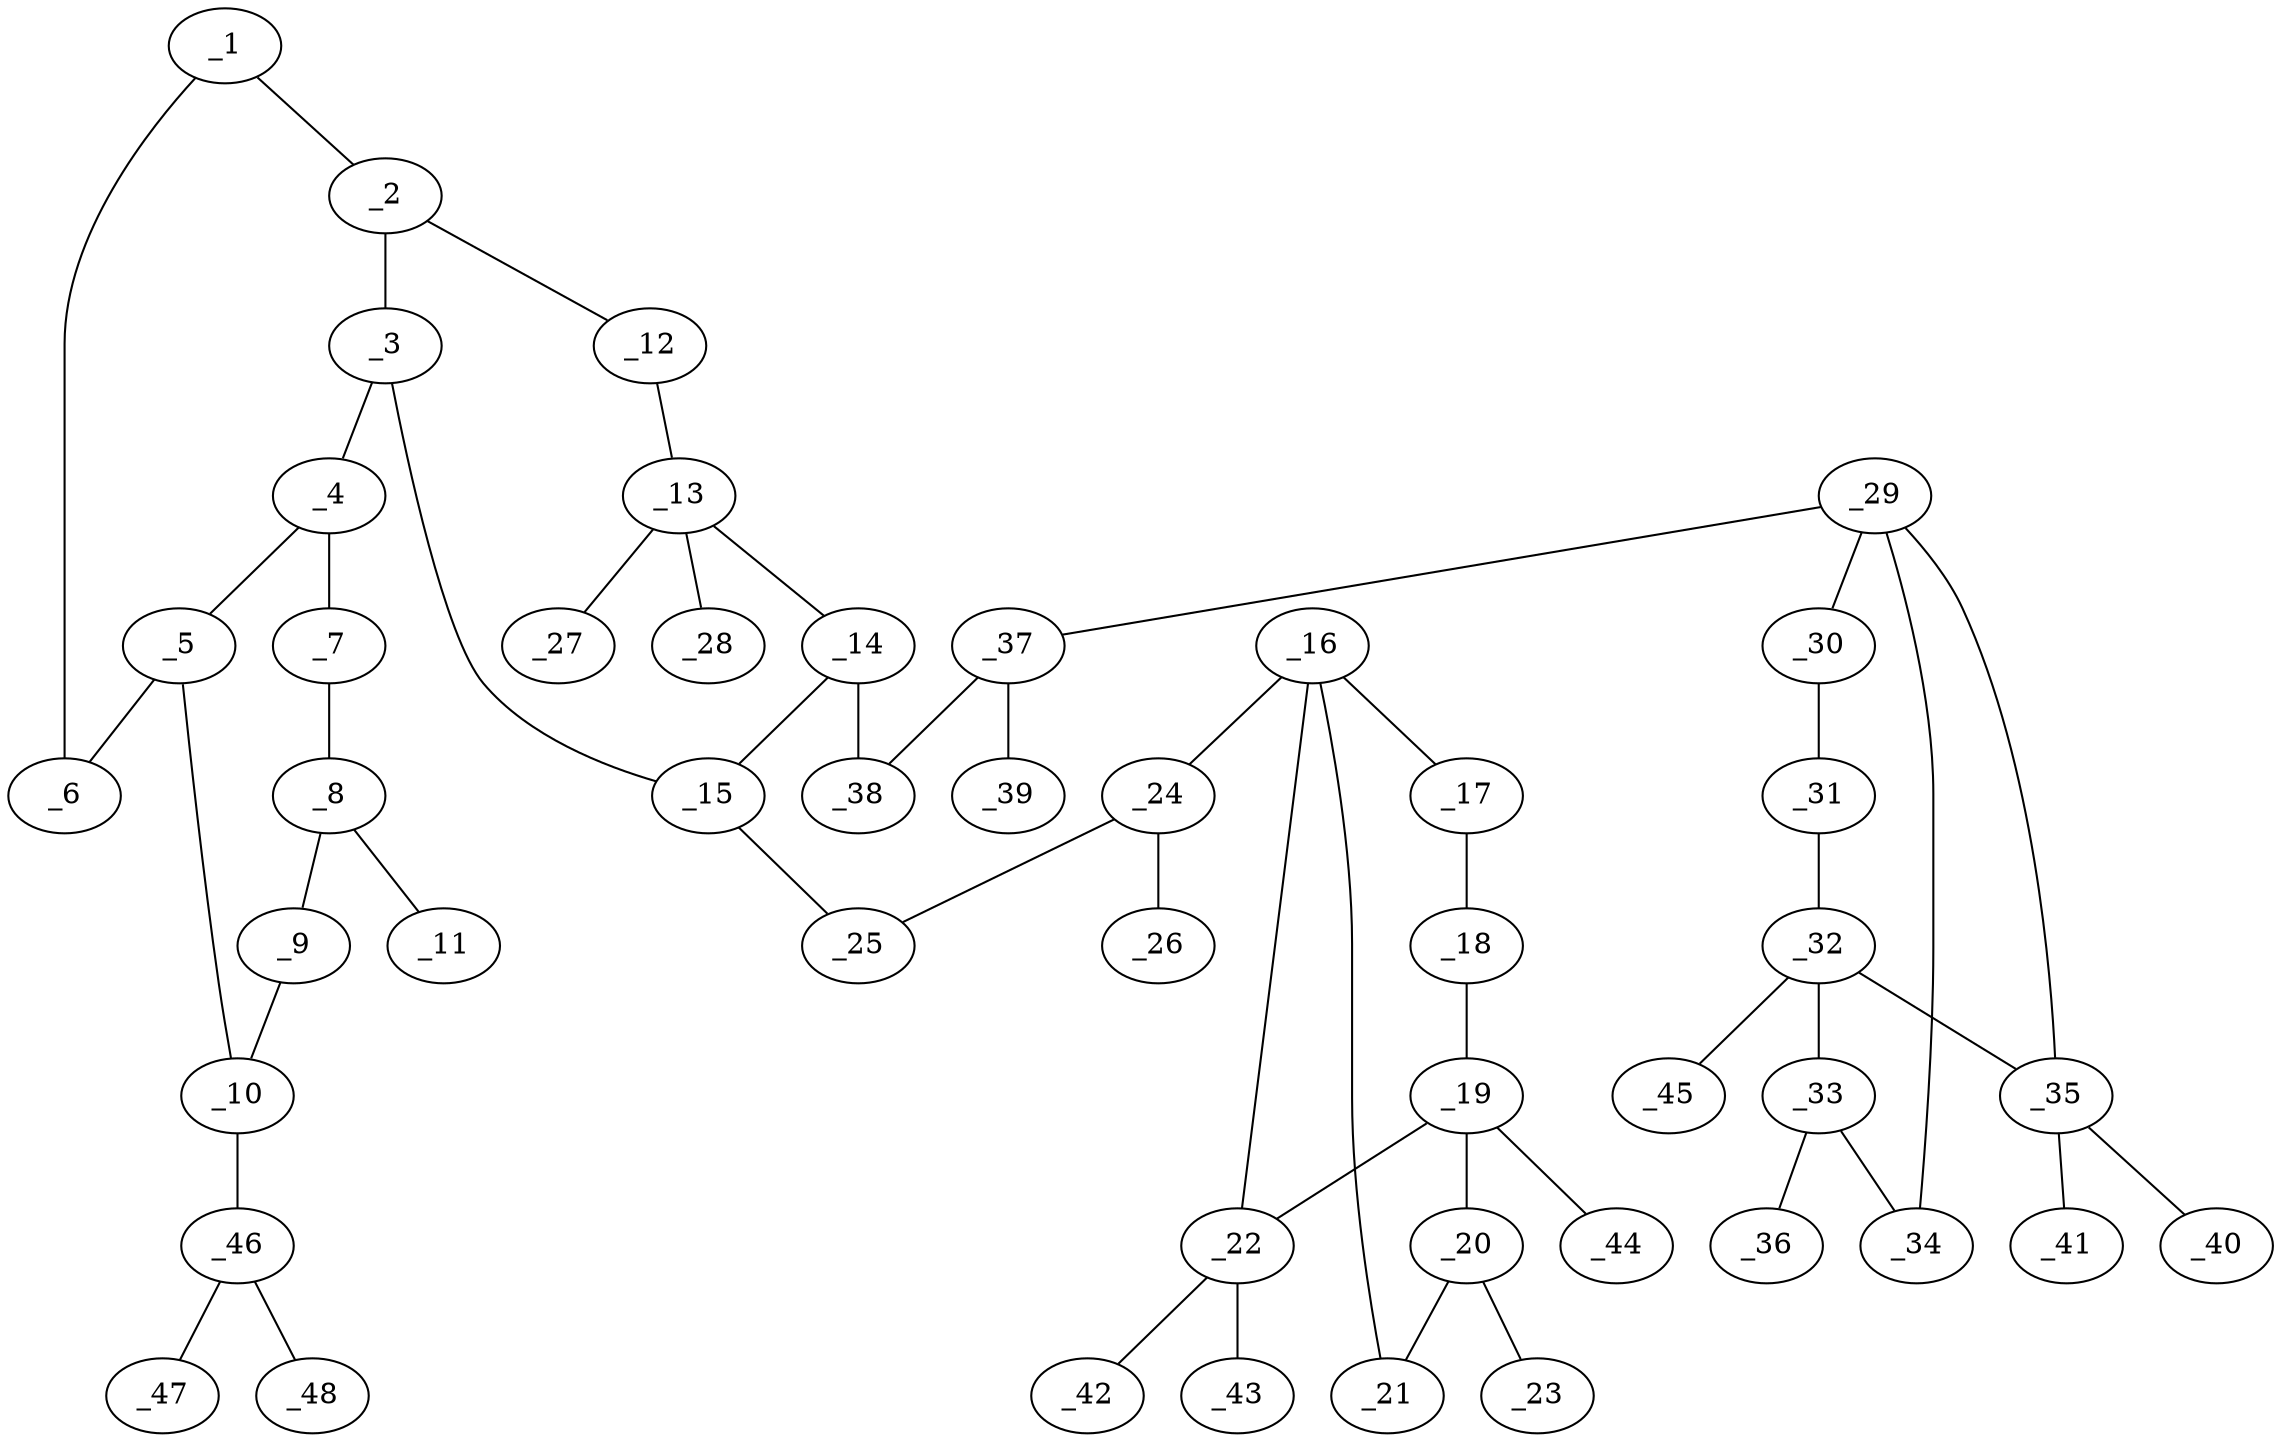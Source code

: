 graph molid700284 {
	_1	 [charge=0,
		chem=1,
		symbol="C  ",
		x="9.7767",
		y="-3.549"];
	_2	 [charge=0,
		chem=1,
		symbol="C  ",
		x="8.9107",
		y="-3.049"];
	_1 -- _2	 [valence=1];
	_6	 [charge=0,
		chem=1,
		symbol="C  ",
		x="10.6427",
		y="-3.049"];
	_1 -- _6	 [valence=2];
	_3	 [charge=0,
		chem=1,
		symbol="C  ",
		x="8.9107",
		y="-2.049"];
	_2 -- _3	 [valence=2];
	_12	 [charge=0,
		chem=2,
		symbol="O  ",
		x="8.0447",
		y="-3.549"];
	_2 -- _12	 [valence=1];
	_4	 [charge=0,
		chem=1,
		symbol="C  ",
		x="9.7767",
		y="-1.549"];
	_3 -- _4	 [valence=1];
	_15	 [charge=0,
		chem=1,
		symbol="C  ",
		x="8.0447",
		y="-1.549"];
	_3 -- _15	 [valence=1];
	_5	 [charge=0,
		chem=1,
		symbol="C  ",
		x="10.6427",
		y="-2.049"];
	_4 -- _5	 [valence=2];
	_7	 [charge=0,
		chem=2,
		symbol="O  ",
		x="9.7767",
		y="-0.549"];
	_4 -- _7	 [valence=1];
	_5 -- _6	 [valence=1];
	_10	 [charge=0,
		chem=1,
		symbol="C  ",
		x="11.5088",
		y="-1.549"];
	_5 -- _10	 [valence=1];
	_8	 [charge=0,
		chem=1,
		symbol="C  ",
		x="10.6427",
		y="-0.049"];
	_7 -- _8	 [valence=1];
	_9	 [charge=0,
		chem=1,
		symbol="C  ",
		x="11.5088",
		y="-0.549"];
	_8 -- _9	 [valence=1];
	_11	 [charge=0,
		chem=2,
		symbol="O  ",
		x="10.6427",
		y="0.951"];
	_8 -- _11	 [valence=2];
	_9 -- _10	 [valence=2];
	_46	 [charge=0,
		chem=1,
		symbol="C  ",
		x="12.3748",
		y="-2.049"];
	_10 -- _46	 [valence=1];
	_13	 [charge=0,
		chem=1,
		symbol="C  ",
		x="7.1786",
		y="-3.049"];
	_12 -- _13	 [valence=1];
	_14	 [charge=0,
		chem=1,
		symbol="C  ",
		x="7.1786",
		y="-2.049"];
	_13 -- _14	 [valence=1];
	_27	 [charge=0,
		chem=1,
		symbol="C  ",
		x="6.6786",
		y="-3.915"];
	_13 -- _27	 [valence=1];
	_28	 [charge=0,
		chem=1,
		symbol="C  ",
		x="6.1786",
		y="-3.049"];
	_13 -- _28	 [valence=1];
	_14 -- _15	 [valence=1];
	_38	 [charge=0,
		chem=2,
		symbol="O  ",
		x="6.3126",
		y="-1.549"];
	_14 -- _38	 [valence=1];
	_25	 [charge=0,
		chem=2,
		symbol="O  ",
		x="8.0447",
		y="-0.549"];
	_15 -- _25	 [valence=1];
	_16	 [charge=0,
		chem=1,
		symbol="C  ",
		x="7.1786",
		y="0.951"];
	_17	 [charge=0,
		chem=1,
		symbol="C  ",
		x="8.9407",
		y="0.0416"];
	_16 -- _17	 [valence=1];
	_21	 [charge=0,
		chem=2,
		symbol="O  ",
		x="5.369",
		y="0.0995"];
	_16 -- _21	 [valence=1];
	_22	 [charge=0,
		chem=1,
		symbol="C  ",
		x="6.8655",
		y="2.9327"];
	_16 -- _22	 [valence=1];
	_24	 [charge=0,
		chem=1,
		symbol="C  ",
		x="7.1786",
		y="-0.049"];
	_16 -- _24	 [valence=1];
	_18	 [charge=0,
		chem=1,
		symbol="C  ",
		x="9.2794",
		y="0.9825"];
	_17 -- _18	 [valence=1];
	_19	 [charge=0,
		chem=1,
		symbol="C  ",
		x="7.5174",
		y="1.8919"];
	_18 -- _19	 [valence=1];
	_20	 [charge=0,
		chem=1,
		symbol="C  ",
		x="4.9432",
		y="1.0044"];
	_19 -- _20	 [valence=1];
	_19 -- _22	 [valence=1];
	_44	 [charge=0,
		chem=1,
		symbol="C  ",
		x="7.8561",
		y="2.8328"];
	_19 -- _44	 [valence=1];
	_20 -- _21	 [valence=1];
	_23	 [charge=0,
		chem=2,
		symbol="O  ",
		x="4.0023",
		y="1.3432"];
	_20 -- _23	 [valence=2];
	_42	 [charge=0,
		chem=1,
		symbol="C  ",
		x="7.0529",
		y="3.915"];
	_22 -- _42	 [valence=1];
	_43	 [charge=0,
		chem=1,
		symbol="C  ",
		x="5.9892",
		y="3.4145"];
	_22 -- _43	 [valence=1];
	_24 -- _25	 [valence=1];
	_26	 [charge=0,
		chem=2,
		symbol="O  ",
		x="6.4114",
		y="-0.6904"];
	_24 -- _26	 [valence=2];
	_29	 [charge=0,
		chem=1,
		symbol="C  ",
		x="4.7281",
		y="-1.1288"];
	_30	 [charge=0,
		chem=1,
		symbol="C  ",
		x="6.3967",
		y="-0.0576"];
	_29 -- _30	 [valence=1];
	_34	 [charge=0,
		chem=2,
		symbol="O  ",
		x="4.5608",
		y="-3.1219"];
	_29 -- _34	 [valence=1];
	_35	 [charge=0,
		chem=1,
		symbol="C  ",
		x="2.8553",
		y="-0.4091"];
	_29 -- _35	 [valence=1];
	_37	 [charge=0,
		chem=1,
		symbol="C  ",
		x="5.3735",
		y="-1.8926"];
	_29 -- _37	 [valence=1];
	_31	 [charge=0,
		chem=1,
		symbol="C  ",
		x="5.7512",
		y="0.7062"];
	_30 -- _31	 [valence=1];
	_32	 [charge=0,
		chem=1,
		symbol="C  ",
		x="4.0826",
		y="-0.3651"];
	_31 -- _32	 [valence=1];
	_33	 [charge=0,
		chem=1,
		symbol="C  ",
		x="3.5642",
		y="-3.0382"];
	_32 -- _33	 [valence=1];
	_32 -- _35	 [valence=1];
	_45	 [charge=0,
		chem=1,
		symbol="C  ",
		x="3.4371",
		y="0.3987"];
	_32 -- _45	 [valence=1];
	_33 -- _34	 [valence=1];
	_36	 [charge=0,
		chem=2,
		symbol="O  ",
		x="2.8004",
		y="-3.6836"];
	_33 -- _36	 [valence=2];
	_40	 [charge=0,
		chem=1,
		symbol="C  ",
		x="2.0983",
		y="0.2443"];
	_35 -- _40	 [valence=1];
	_41	 [charge=0,
		chem=1,
		symbol="C  ",
		x=2,
		y="-0.927"];
	_35 -- _41	 [valence=1];
	_37 -- _38	 [valence=1];
	_39	 [charge=0,
		chem=2,
		symbol="O  ",
		x="5.2016",
		y="-2.8778"];
	_37 -- _39	 [valence=2];
	_47	 [charge=0,
		chem=1,
		symbol="C  ",
		x="13.2408",
		y="-1.549"];
	_46 -- _47	 [valence=1];
	_48	 [charge=0,
		chem=1,
		symbol="C  ",
		x="12.3748",
		y="-3.049"];
	_46 -- _48	 [valence=1];
}
